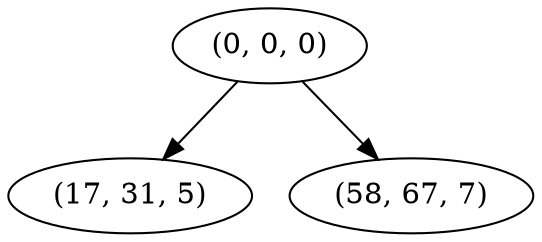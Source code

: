 digraph tree {
    "(0, 0, 0)";
    "(17, 31, 5)";
    "(58, 67, 7)";
    "(0, 0, 0)" -> "(17, 31, 5)";
    "(0, 0, 0)" -> "(58, 67, 7)";
}
